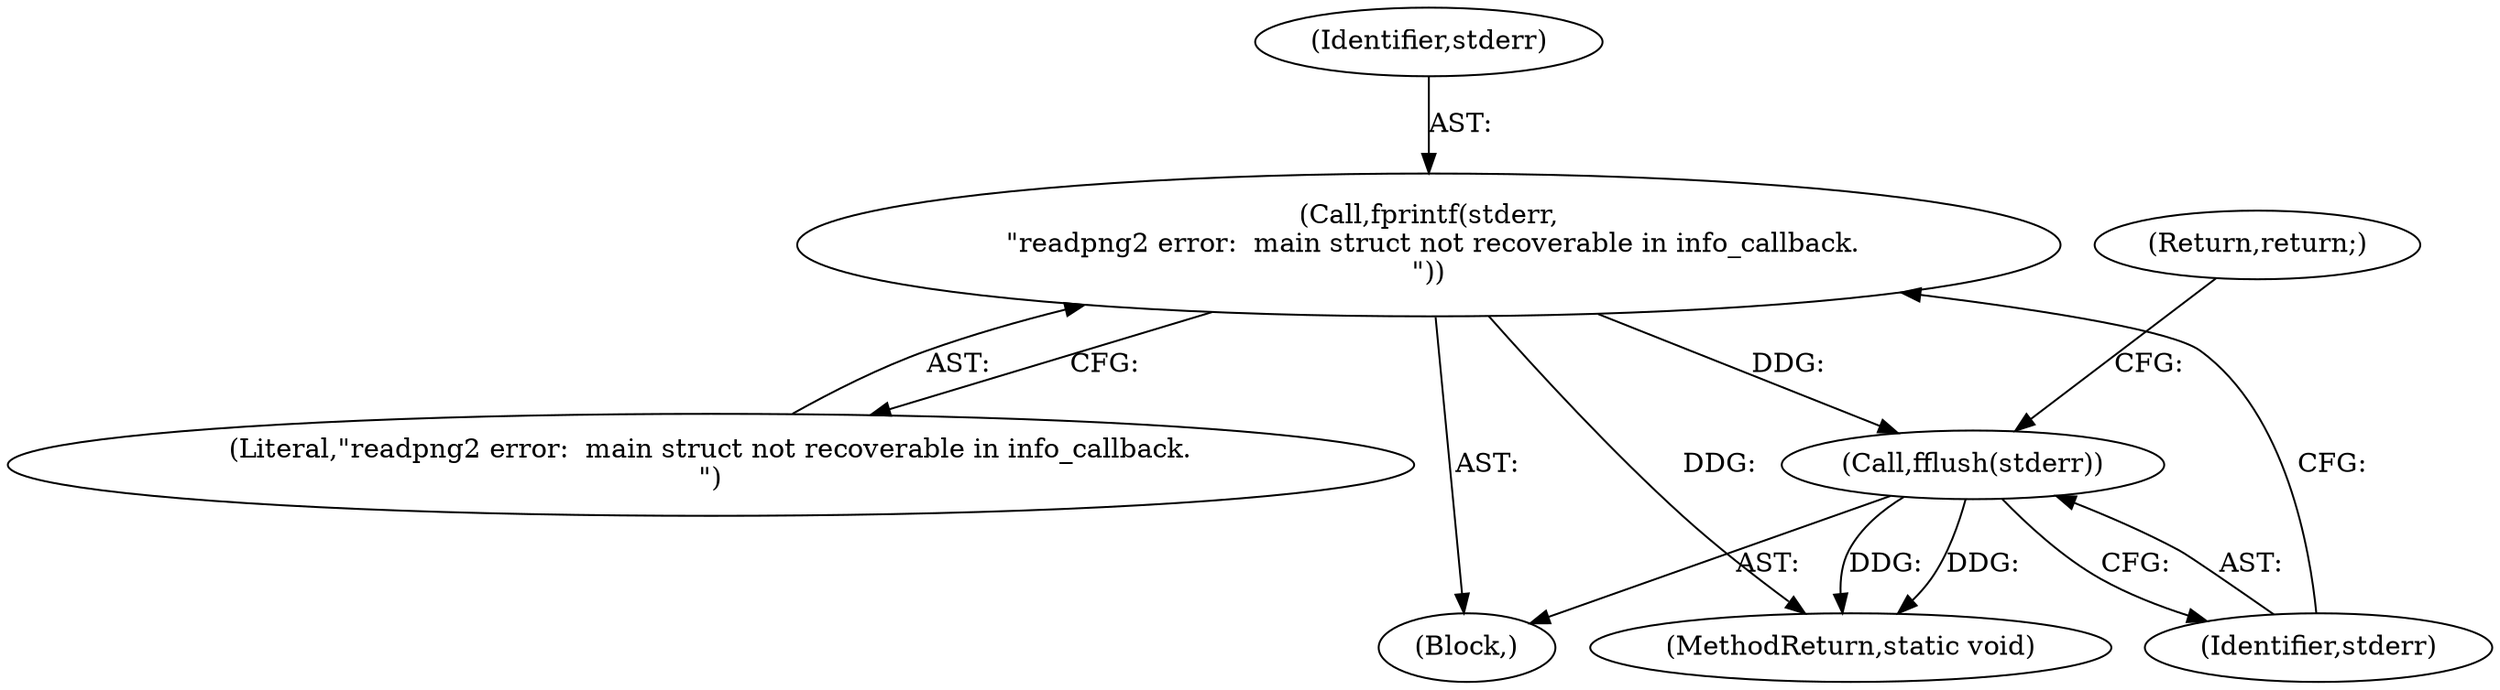 digraph "0_Android_9d4853418ab2f754c2b63e091c29c5529b8b86ca_3@API" {
"1000134" [label="(Call,fprintf(stderr,\n \"readpng2 error:  main struct not recoverable in info_callback.\n\"))"];
"1000137" [label="(Call,fflush(stderr))"];
"1000137" [label="(Call,fflush(stderr))"];
"1000135" [label="(Identifier,stderr)"];
"1000139" [label="(Return,return;)"];
"1000405" [label="(MethodReturn,static void)"];
"1000134" [label="(Call,fprintf(stderr,\n \"readpng2 error:  main struct not recoverable in info_callback.\n\"))"];
"1000136" [label="(Literal,\"readpng2 error:  main struct not recoverable in info_callback.\n\")"];
"1000133" [label="(Block,)"];
"1000138" [label="(Identifier,stderr)"];
"1000134" -> "1000133"  [label="AST: "];
"1000134" -> "1000136"  [label="CFG: "];
"1000135" -> "1000134"  [label="AST: "];
"1000136" -> "1000134"  [label="AST: "];
"1000138" -> "1000134"  [label="CFG: "];
"1000134" -> "1000405"  [label="DDG: "];
"1000134" -> "1000137"  [label="DDG: "];
"1000137" -> "1000133"  [label="AST: "];
"1000137" -> "1000138"  [label="CFG: "];
"1000138" -> "1000137"  [label="AST: "];
"1000139" -> "1000137"  [label="CFG: "];
"1000137" -> "1000405"  [label="DDG: "];
"1000137" -> "1000405"  [label="DDG: "];
}
